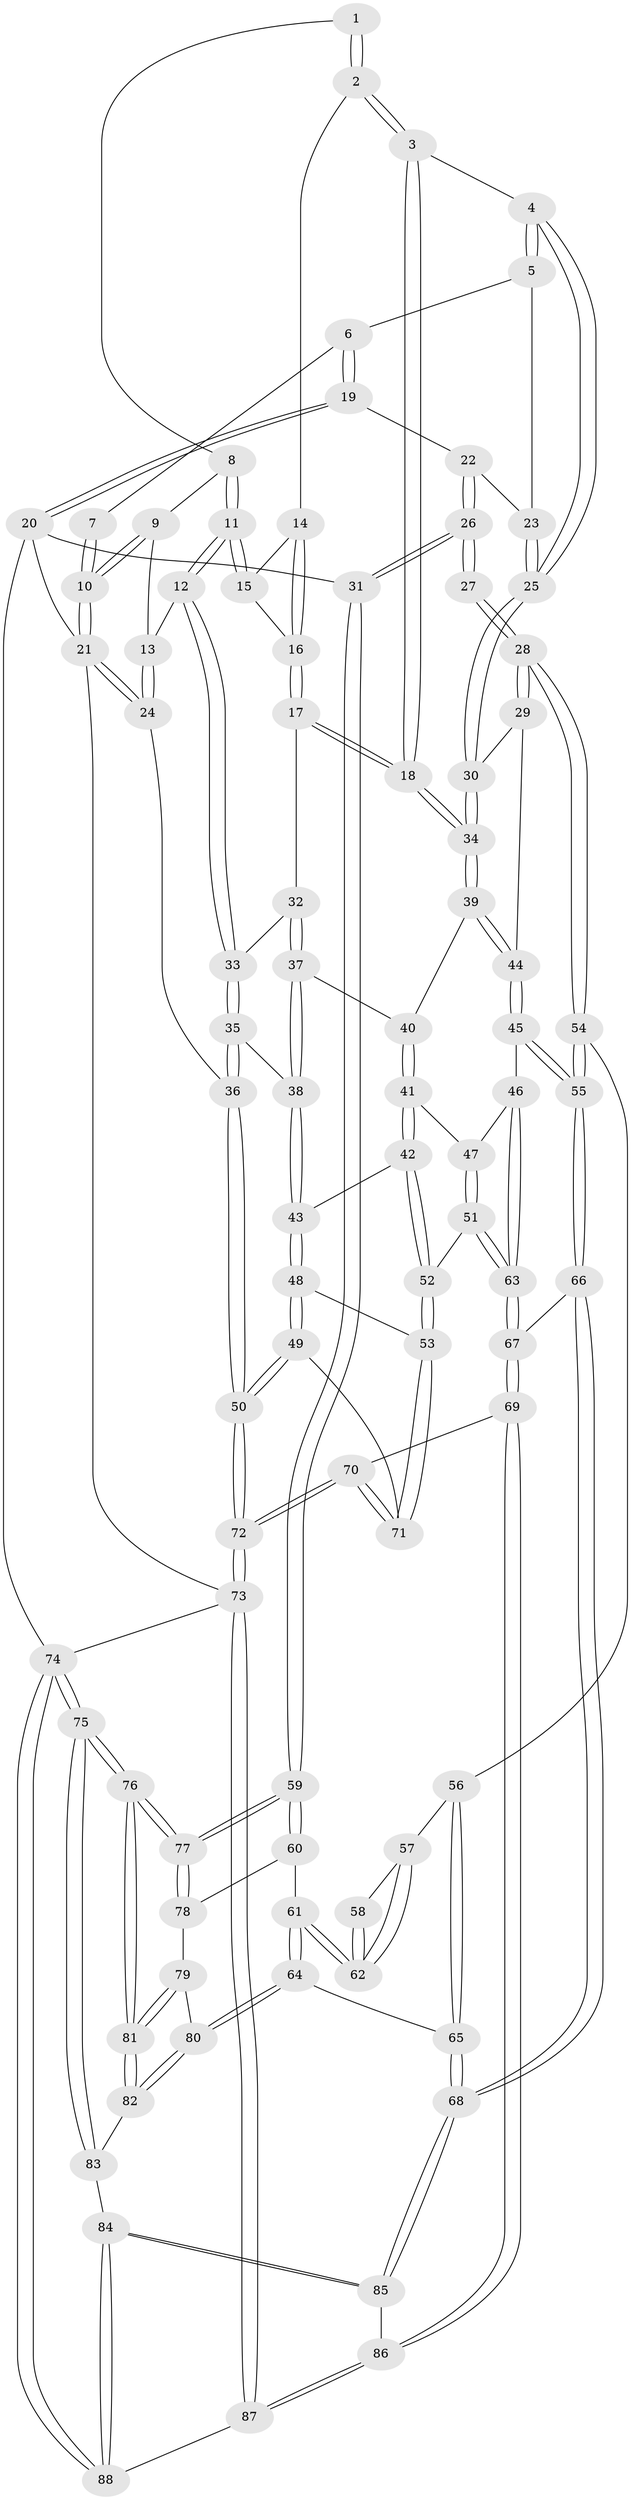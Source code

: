 // Generated by graph-tools (version 1.1) at 2025/27/03/09/25 03:27:12]
// undirected, 88 vertices, 217 edges
graph export_dot {
graph [start="1"]
  node [color=gray90,style=filled];
  1 [pos="+0.354631284452794+0"];
  2 [pos="+0.42944484708676356+0.004074285984037341"];
  3 [pos="+0.7085056648848621+0.10287297400696262"];
  4 [pos="+0.7212529993299138+0.09183435664949796"];
  5 [pos="+0.8252947162819662+0"];
  6 [pos="+0.856790733679274+0"];
  7 [pos="+0.35216213245733785+0"];
  8 [pos="+0.2622826560825915+0.029337908919827252"];
  9 [pos="+0.11860611990839096+0.05485238520149362"];
  10 [pos="+0+0"];
  11 [pos="+0.23672961049922683+0.174476190033256"];
  12 [pos="+0.2305025660795566+0.18615523124200276"];
  13 [pos="+0.1517568156428102+0.13326334540071227"];
  14 [pos="+0.4303058212265705+0.03378554469769126"];
  15 [pos="+0.3189875082501462+0.13790740451628994"];
  16 [pos="+0.46574024600334385+0.16251485905365562"];
  17 [pos="+0.4748434151639529+0.1826152707832612"];
  18 [pos="+0.6067712652354037+0.24427999047197277"];
  19 [pos="+1+0"];
  20 [pos="+1+0"];
  21 [pos="+0+0"];
  22 [pos="+0.9618184079623736+0.15053397131887009"];
  23 [pos="+0.9235005267487555+0.17240923868553307"];
  24 [pos="+0+0.19169417217738652"];
  25 [pos="+0.895382922667051+0.2683957370274286"];
  26 [pos="+1+0.3997316313107527"];
  27 [pos="+1+0.4012721876607314"];
  28 [pos="+1+0.3859650574911428"];
  29 [pos="+0.9665895109009177+0.3395575554916531"];
  30 [pos="+0.9011051964061013+0.2799374653528751"];
  31 [pos="+1+0.4000159833856154"];
  32 [pos="+0.33304090350377497+0.2644094357300461"];
  33 [pos="+0.2329461295219224+0.21547974802191974"];
  34 [pos="+0.6149970259528118+0.3472636666621344"];
  35 [pos="+0.07854404824913341+0.3757366556415036"];
  36 [pos="+0+0.42413460655381546"];
  37 [pos="+0.3555613955369194+0.32704081185381717"];
  38 [pos="+0.15226552240317193+0.3991270195833024"];
  39 [pos="+0.6118445558905355+0.3672866543058959"];
  40 [pos="+0.36722640378411864+0.3533553825758499"];
  41 [pos="+0.3252508256747975+0.46035293778700886"];
  42 [pos="+0.3219924029949089+0.46239580757748505"];
  43 [pos="+0.32168031890565035+0.4624396828410037"];
  44 [pos="+0.6192382273871658+0.4038491713810909"];
  45 [pos="+0.6257894291712528+0.4791179452294693"];
  46 [pos="+0.5677156506076169+0.5009667351996872"];
  47 [pos="+0.42351443483974277+0.4903842202088885"];
  48 [pos="+0.22462983319713442+0.5866338777156531"];
  49 [pos="+0.039607346232790115+0.637598113048197"];
  50 [pos="+0+0.6213410105670331"];
  51 [pos="+0.3856783298887295+0.6191759980032974"];
  52 [pos="+0.36192778474563864+0.6177556287898267"];
  53 [pos="+0.33161866394859246+0.6380275527086472"];
  54 [pos="+0.6456742855112355+0.4912223270144832"];
  55 [pos="+0.6333305552938472+0.48768115479422924"];
  56 [pos="+0.7742050629951529+0.5726658067869326"];
  57 [pos="+0.7977597045404183+0.5725077690887369"];
  58 [pos="+1+0.4578670837138109"];
  59 [pos="+1+0.6430345430962537"];
  60 [pos="+0.9146173171394942+0.6758780626837205"];
  61 [pos="+0.913382038742267+0.6749688318322223"];
  62 [pos="+0.9113598075539626+0.6503680961381212"];
  63 [pos="+0.4377583510604514+0.6337155587654695"];
  64 [pos="+0.7980230891912934+0.7411697201360787"];
  65 [pos="+0.7966802447821936+0.7410020465283386"];
  66 [pos="+0.618035271467137+0.7385564460931145"];
  67 [pos="+0.4781592942437867+0.77053089886725"];
  68 [pos="+0.6841961933756842+0.794519412812791"];
  69 [pos="+0.40159981256983585+0.8503345633215256"];
  70 [pos="+0.3076986555715497+0.8077094462037634"];
  71 [pos="+0.2930676890376318+0.7837093189452278"];
  72 [pos="+0+1"];
  73 [pos="+0+1"];
  74 [pos="+1+1"];
  75 [pos="+1+1"];
  76 [pos="+1+1"];
  77 [pos="+1+0.737159154827215"];
  78 [pos="+0.9439151907746965+0.7275992599259354"];
  79 [pos="+0.9411158288018034+0.7785080303250534"];
  80 [pos="+0.877839767926612+0.8157134978575381"];
  81 [pos="+1+1"];
  82 [pos="+0.8836132347668575+0.8809951956927956"];
  83 [pos="+0.8236740231046541+0.9204525551379369"];
  84 [pos="+0.7284011571345794+0.9652652768309558"];
  85 [pos="+0.6900290332612148+0.8600114021264268"];
  86 [pos="+0.4248091872734261+0.9371159789143177"];
  87 [pos="+0.4375841081869277+1"];
  88 [pos="+0.6898380050590088+1"];
  1 -- 2;
  1 -- 2;
  1 -- 8;
  2 -- 3;
  2 -- 3;
  2 -- 14;
  3 -- 4;
  3 -- 18;
  3 -- 18;
  4 -- 5;
  4 -- 5;
  4 -- 25;
  4 -- 25;
  5 -- 6;
  5 -- 23;
  6 -- 7;
  6 -- 19;
  6 -- 19;
  7 -- 10;
  7 -- 10;
  8 -- 9;
  8 -- 11;
  8 -- 11;
  9 -- 10;
  9 -- 10;
  9 -- 13;
  10 -- 21;
  10 -- 21;
  11 -- 12;
  11 -- 12;
  11 -- 15;
  11 -- 15;
  12 -- 13;
  12 -- 33;
  12 -- 33;
  13 -- 24;
  13 -- 24;
  14 -- 15;
  14 -- 16;
  14 -- 16;
  15 -- 16;
  16 -- 17;
  16 -- 17;
  17 -- 18;
  17 -- 18;
  17 -- 32;
  18 -- 34;
  18 -- 34;
  19 -- 20;
  19 -- 20;
  19 -- 22;
  20 -- 21;
  20 -- 31;
  20 -- 74;
  21 -- 24;
  21 -- 24;
  21 -- 73;
  22 -- 23;
  22 -- 26;
  22 -- 26;
  23 -- 25;
  23 -- 25;
  24 -- 36;
  25 -- 30;
  25 -- 30;
  26 -- 27;
  26 -- 27;
  26 -- 31;
  26 -- 31;
  27 -- 28;
  27 -- 28;
  28 -- 29;
  28 -- 29;
  28 -- 54;
  28 -- 54;
  29 -- 30;
  29 -- 44;
  30 -- 34;
  30 -- 34;
  31 -- 59;
  31 -- 59;
  32 -- 33;
  32 -- 37;
  32 -- 37;
  33 -- 35;
  33 -- 35;
  34 -- 39;
  34 -- 39;
  35 -- 36;
  35 -- 36;
  35 -- 38;
  36 -- 50;
  36 -- 50;
  37 -- 38;
  37 -- 38;
  37 -- 40;
  38 -- 43;
  38 -- 43;
  39 -- 40;
  39 -- 44;
  39 -- 44;
  40 -- 41;
  40 -- 41;
  41 -- 42;
  41 -- 42;
  41 -- 47;
  42 -- 43;
  42 -- 52;
  42 -- 52;
  43 -- 48;
  43 -- 48;
  44 -- 45;
  44 -- 45;
  45 -- 46;
  45 -- 55;
  45 -- 55;
  46 -- 47;
  46 -- 63;
  46 -- 63;
  47 -- 51;
  47 -- 51;
  48 -- 49;
  48 -- 49;
  48 -- 53;
  49 -- 50;
  49 -- 50;
  49 -- 71;
  50 -- 72;
  50 -- 72;
  51 -- 52;
  51 -- 63;
  51 -- 63;
  52 -- 53;
  52 -- 53;
  53 -- 71;
  53 -- 71;
  54 -- 55;
  54 -- 55;
  54 -- 56;
  55 -- 66;
  55 -- 66;
  56 -- 57;
  56 -- 65;
  56 -- 65;
  57 -- 58;
  57 -- 62;
  57 -- 62;
  58 -- 62;
  58 -- 62;
  59 -- 60;
  59 -- 60;
  59 -- 77;
  59 -- 77;
  60 -- 61;
  60 -- 78;
  61 -- 62;
  61 -- 62;
  61 -- 64;
  61 -- 64;
  63 -- 67;
  63 -- 67;
  64 -- 65;
  64 -- 80;
  64 -- 80;
  65 -- 68;
  65 -- 68;
  66 -- 67;
  66 -- 68;
  66 -- 68;
  67 -- 69;
  67 -- 69;
  68 -- 85;
  68 -- 85;
  69 -- 70;
  69 -- 86;
  69 -- 86;
  70 -- 71;
  70 -- 71;
  70 -- 72;
  70 -- 72;
  72 -- 73;
  72 -- 73;
  73 -- 87;
  73 -- 87;
  73 -- 74;
  74 -- 75;
  74 -- 75;
  74 -- 88;
  74 -- 88;
  75 -- 76;
  75 -- 76;
  75 -- 83;
  75 -- 83;
  76 -- 77;
  76 -- 77;
  76 -- 81;
  76 -- 81;
  77 -- 78;
  77 -- 78;
  78 -- 79;
  79 -- 80;
  79 -- 81;
  79 -- 81;
  80 -- 82;
  80 -- 82;
  81 -- 82;
  81 -- 82;
  82 -- 83;
  83 -- 84;
  84 -- 85;
  84 -- 85;
  84 -- 88;
  84 -- 88;
  85 -- 86;
  86 -- 87;
  86 -- 87;
  87 -- 88;
}
